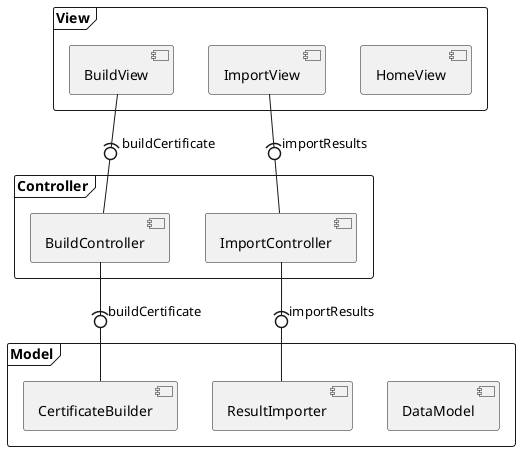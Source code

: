 @startuml SystemDesign

frame View {
    component HomeView
    component BuildView
    component ImportView
}

frame Controller {
    component BuildController
    component ImportController
}

frame Model {
    component DataModel
    
    component CertificateBuilder
    component ResultImporter
}

BuildController -(0- CertificateBuilder : buildCertificate
BuildView -(0- BuildController : buildCertificate
ImportView -(0- ImportController : importResults
ImportController -(0- ResultImporter : importResults 

@enduml
